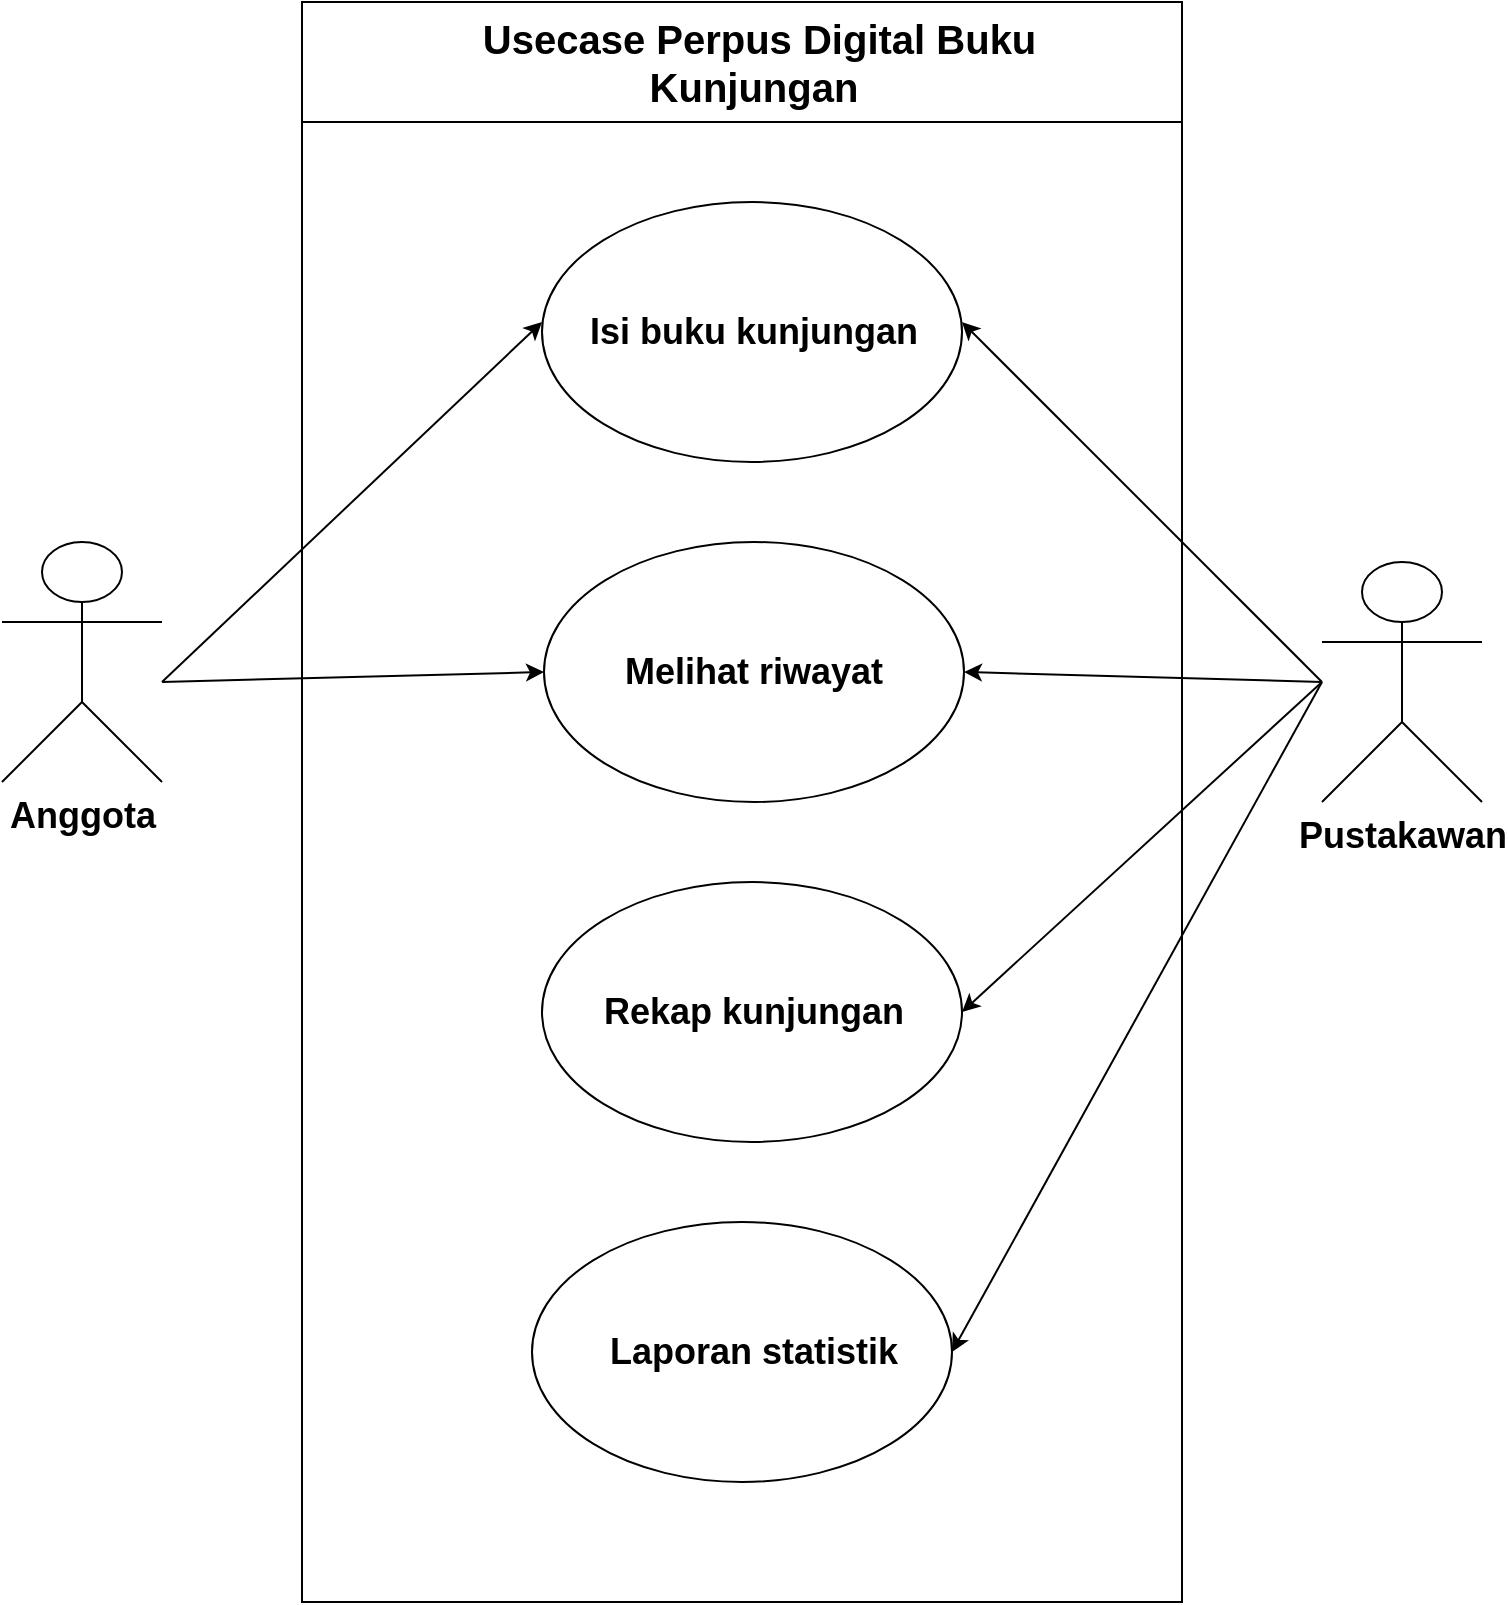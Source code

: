 <mxfile version="22.0.1" type="github">
  <diagram name="Page-1" id="8n7UljZOvAMEK-RNjbLS">
    <mxGraphModel dx="1257" dy="613" grid="1" gridSize="10" guides="1" tooltips="1" connect="1" arrows="1" fold="1" page="1" pageScale="1" pageWidth="850" pageHeight="1100" math="0" shadow="0">
      <root>
        <mxCell id="0" />
        <mxCell id="1" parent="0" />
        <mxCell id="h5iv1A9wsyfgrQQk6wiK-1" value="" style="rounded=0;whiteSpace=wrap;html=1;" vertex="1" parent="1">
          <mxGeometry x="200" y="120" width="440" height="800" as="geometry" />
        </mxCell>
        <mxCell id="h5iv1A9wsyfgrQQk6wiK-41" value="" style="rounded=0;whiteSpace=wrap;html=1;" vertex="1" parent="1">
          <mxGeometry x="200" y="120" width="440" height="60" as="geometry" />
        </mxCell>
        <mxCell id="h5iv1A9wsyfgrQQk6wiK-42" value="&lt;b&gt;&lt;font style=&quot;font-size: 18px;&quot;&gt;Anggota&lt;/font&gt;&lt;/b&gt;" style="shape=umlActor;verticalLabelPosition=bottom;verticalAlign=top;html=1;outlineConnect=0;" vertex="1" parent="1">
          <mxGeometry x="50" y="390" width="80" height="120" as="geometry" />
        </mxCell>
        <mxCell id="h5iv1A9wsyfgrQQk6wiK-43" value="&lt;b&gt;&lt;font style=&quot;font-size: 18px;&quot;&gt;Pustakawan&lt;/font&gt;&lt;/b&gt;" style="shape=umlActor;verticalLabelPosition=bottom;verticalAlign=top;html=1;outlineConnect=0;" vertex="1" parent="1">
          <mxGeometry x="710" y="400" width="80" height="120" as="geometry" />
        </mxCell>
        <mxCell id="h5iv1A9wsyfgrQQk6wiK-44" value="&lt;span style=&quot;font-size: 20px;&quot;&gt;&lt;b&gt;&amp;nbsp;Usecase Perpus Digital Buku Kunjungan&lt;/b&gt;&lt;/span&gt;" style="text;html=1;strokeColor=none;fillColor=none;align=center;verticalAlign=middle;whiteSpace=wrap;rounded=0;" vertex="1" parent="1">
          <mxGeometry x="241" y="135" width="370" height="30" as="geometry" />
        </mxCell>
        <mxCell id="h5iv1A9wsyfgrQQk6wiK-47" value="" style="ellipse;whiteSpace=wrap;html=1;" vertex="1" parent="1">
          <mxGeometry x="320" y="220" width="210" height="130" as="geometry" />
        </mxCell>
        <mxCell id="h5iv1A9wsyfgrQQk6wiK-48" value="&lt;b&gt;&lt;font style=&quot;font-size: 18px;&quot;&gt;Isi buku kunjungan&lt;/font&gt;&lt;/b&gt;" style="text;html=1;strokeColor=none;fillColor=none;align=center;verticalAlign=middle;whiteSpace=wrap;rounded=0;" vertex="1" parent="1">
          <mxGeometry x="336" y="270" width="180" height="30" as="geometry" />
        </mxCell>
        <mxCell id="h5iv1A9wsyfgrQQk6wiK-49" value="" style="ellipse;whiteSpace=wrap;html=1;" vertex="1" parent="1">
          <mxGeometry x="321" y="390" width="210" height="130" as="geometry" />
        </mxCell>
        <mxCell id="h5iv1A9wsyfgrQQk6wiK-50" value="&lt;span style=&quot;font-size: 18px;&quot;&gt;&lt;b&gt;Melihat riwayat&lt;/b&gt;&lt;/span&gt;" style="text;html=1;strokeColor=none;fillColor=none;align=center;verticalAlign=middle;whiteSpace=wrap;rounded=0;" vertex="1" parent="1">
          <mxGeometry x="336" y="440" width="180" height="30" as="geometry" />
        </mxCell>
        <mxCell id="h5iv1A9wsyfgrQQk6wiK-51" value="" style="ellipse;whiteSpace=wrap;html=1;" vertex="1" parent="1">
          <mxGeometry x="320" y="560" width="210" height="130" as="geometry" />
        </mxCell>
        <mxCell id="h5iv1A9wsyfgrQQk6wiK-52" value="&lt;span style=&quot;font-size: 18px;&quot;&gt;&lt;b&gt;Rekap kunjungan&lt;/b&gt;&lt;/span&gt;" style="text;html=1;strokeColor=none;fillColor=none;align=center;verticalAlign=middle;whiteSpace=wrap;rounded=0;" vertex="1" parent="1">
          <mxGeometry x="336" y="610" width="180" height="30" as="geometry" />
        </mxCell>
        <mxCell id="h5iv1A9wsyfgrQQk6wiK-53" value="" style="ellipse;whiteSpace=wrap;html=1;" vertex="1" parent="1">
          <mxGeometry x="315" y="730" width="210" height="130" as="geometry" />
        </mxCell>
        <mxCell id="h5iv1A9wsyfgrQQk6wiK-54" value="&lt;span style=&quot;font-size: 18px;&quot;&gt;&lt;b&gt;Laporan statistik&lt;/b&gt;&lt;/span&gt;" style="text;html=1;strokeColor=none;fillColor=none;align=center;verticalAlign=middle;whiteSpace=wrap;rounded=0;" vertex="1" parent="1">
          <mxGeometry x="336" y="780" width="180" height="30" as="geometry" />
        </mxCell>
        <mxCell id="h5iv1A9wsyfgrQQk6wiK-58" value="" style="endArrow=classic;html=1;rounded=0;" edge="1" parent="1">
          <mxGeometry width="50" height="50" relative="1" as="geometry">
            <mxPoint x="130" y="460" as="sourcePoint" />
            <mxPoint x="320" y="280" as="targetPoint" />
          </mxGeometry>
        </mxCell>
        <mxCell id="h5iv1A9wsyfgrQQk6wiK-60" value="" style="endArrow=classic;html=1;rounded=0;" edge="1" parent="1">
          <mxGeometry width="50" height="50" relative="1" as="geometry">
            <mxPoint x="710" y="460" as="sourcePoint" />
            <mxPoint x="530" y="280" as="targetPoint" />
          </mxGeometry>
        </mxCell>
        <mxCell id="h5iv1A9wsyfgrQQk6wiK-61" value="" style="endArrow=classic;html=1;rounded=0;entryX=1;entryY=0.5;entryDx=0;entryDy=0;" edge="1" parent="1" target="h5iv1A9wsyfgrQQk6wiK-49">
          <mxGeometry width="50" height="50" relative="1" as="geometry">
            <mxPoint x="710" y="460" as="sourcePoint" />
            <mxPoint x="540" y="290" as="targetPoint" />
          </mxGeometry>
        </mxCell>
        <mxCell id="h5iv1A9wsyfgrQQk6wiK-62" value="" style="endArrow=classic;html=1;rounded=0;entryX=1;entryY=0.5;entryDx=0;entryDy=0;" edge="1" parent="1" target="h5iv1A9wsyfgrQQk6wiK-51">
          <mxGeometry width="50" height="50" relative="1" as="geometry">
            <mxPoint x="710" y="460" as="sourcePoint" />
            <mxPoint x="541" y="465" as="targetPoint" />
          </mxGeometry>
        </mxCell>
        <mxCell id="h5iv1A9wsyfgrQQk6wiK-63" value="" style="endArrow=classic;html=1;rounded=0;entryX=1;entryY=0.5;entryDx=0;entryDy=0;" edge="1" parent="1" target="h5iv1A9wsyfgrQQk6wiK-53">
          <mxGeometry width="50" height="50" relative="1" as="geometry">
            <mxPoint x="710" y="460" as="sourcePoint" />
            <mxPoint x="540" y="635" as="targetPoint" />
          </mxGeometry>
        </mxCell>
        <mxCell id="h5iv1A9wsyfgrQQk6wiK-65" value="" style="endArrow=classic;html=1;rounded=0;entryX=0;entryY=0.5;entryDx=0;entryDy=0;" edge="1" parent="1" target="h5iv1A9wsyfgrQQk6wiK-49">
          <mxGeometry width="50" height="50" relative="1" as="geometry">
            <mxPoint x="130" y="460" as="sourcePoint" />
            <mxPoint x="330" y="290" as="targetPoint" />
          </mxGeometry>
        </mxCell>
      </root>
    </mxGraphModel>
  </diagram>
</mxfile>
